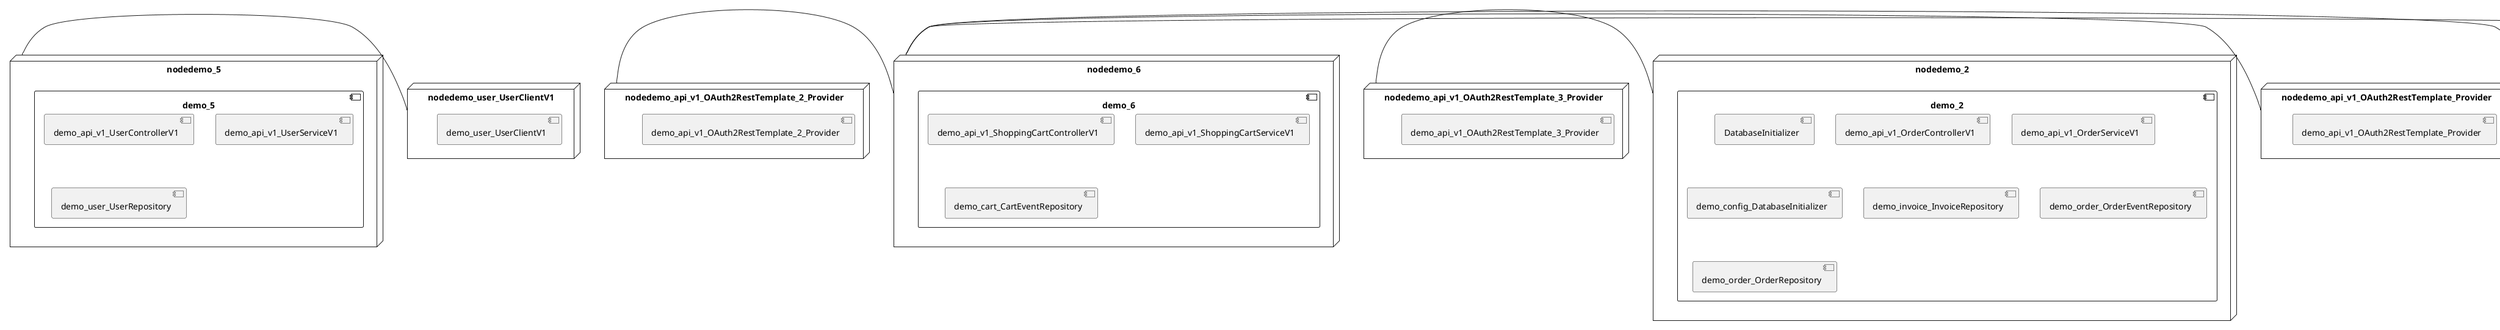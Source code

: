 @startuml
skinparam fixCircleLabelOverlapping true
skinparam componentStyle uml2
node nodedemo {
component demo {
[demo_UserController] [[kbastani-spring-cloud-event-sourcing-example.system#_Rn0CEjwHEe-CV9SCikJzbw]]
[demo_UserRepository] [[kbastani-spring-cloud-event-sourcing-example.system#_Rn0CEjwHEe-CV9SCikJzbw]]
[demo_UserService] [[kbastani-spring-cloud-event-sourcing-example.system#_Rn0CEjwHEe-CV9SCikJzbw]]
[demo_login_UserController] [[kbastani-spring-cloud-event-sourcing-example.system#_Rn0CEjwHEe-CV9SCikJzbw]]
}
}
node nodedemo_2 {
component demo_2 {
[DatabaseInitializer] [[kbastani-spring-cloud-event-sourcing-example.system#_Rn0CEjwHEe-CV9SCikJzbw]]
[demo_api_v1_OrderControllerV1] [[kbastani-spring-cloud-event-sourcing-example.system#_Rn0CEjwHEe-CV9SCikJzbw]]
[demo_api_v1_OrderServiceV1] [[kbastani-spring-cloud-event-sourcing-example.system#_Rn0CEjwHEe-CV9SCikJzbw]]
[demo_config_DatabaseInitializer] [[kbastani-spring-cloud-event-sourcing-example.system#_Rn0CEjwHEe-CV9SCikJzbw]]
[demo_invoice_InvoiceRepository] [[kbastani-spring-cloud-event-sourcing-example.system#_Rn0CEjwHEe-CV9SCikJzbw]]
[demo_order_OrderEventRepository] [[kbastani-spring-cloud-event-sourcing-example.system#_Rn0CEjwHEe-CV9SCikJzbw]]
[demo_order_OrderRepository] [[kbastani-spring-cloud-event-sourcing-example.system#_Rn0CEjwHEe-CV9SCikJzbw]]
}
}
node nodedemo_3 {
component demo_3 {
[demo_account_AccountRepository] [[kbastani-spring-cloud-event-sourcing-example.system#_Rn0CEjwHEe-CV9SCikJzbw]]
[demo_api_v1_AccountControllerV1] [[kbastani-spring-cloud-event-sourcing-example.system#_Rn0CEjwHEe-CV9SCikJzbw]]
[demo_api_v1_AccountServiceV1] [[kbastani-spring-cloud-event-sourcing-example.system#_Rn0CEjwHEe-CV9SCikJzbw]]
}
}
node nodedemo_4 {
component demo_4 {
}
}
node nodedemo_5 {
component demo_5 {
[demo_api_v1_UserControllerV1] [[kbastani-spring-cloud-event-sourcing-example.system#_Rn0CEjwHEe-CV9SCikJzbw]]
[demo_api_v1_UserServiceV1] [[kbastani-spring-cloud-event-sourcing-example.system#_Rn0CEjwHEe-CV9SCikJzbw]]
[demo_user_UserRepository] [[kbastani-spring-cloud-event-sourcing-example.system#_Rn0CEjwHEe-CV9SCikJzbw]]
}
}
node nodedemo_6 {
component demo_6 {
[demo_api_v1_ShoppingCartControllerV1] [[kbastani-spring-cloud-event-sourcing-example.system#_Rn0CEjwHEe-CV9SCikJzbw]]
[demo_api_v1_ShoppingCartServiceV1] [[kbastani-spring-cloud-event-sourcing-example.system#_Rn0CEjwHEe-CV9SCikJzbw]]
[demo_cart_CartEventRepository] [[kbastani-spring-cloud-event-sourcing-example.system#_Rn0CEjwHEe-CV9SCikJzbw]]
}
}
node nodedemo_7 {
component demo_7 {
[demo_api_v1_CatalogControllerV1] [[kbastani-spring-cloud-event-sourcing-example.system#_Rn0CEjwHEe-CV9SCikJzbw]]
[demo_api_v1_CatalogServiceV1] [[kbastani-spring-cloud-event-sourcing-example.system#_Rn0CEjwHEe-CV9SCikJzbw]]
[demo_catalog_CatalogInfoRepository] [[kbastani-spring-cloud-event-sourcing-example.system#_Rn0CEjwHEe-CV9SCikJzbw]]
}
}
node nodedemo_v1 {
component demo_v1 {
[demo_v1_InventoryControllerV1] [[kbastani-spring-cloud-event-sourcing-example.system#_Rn0CEjwHEe-CV9SCikJzbw]]
[demo_v1_InventoryServiceV1] [[kbastani-spring-cloud-event-sourcing-example.system#_Rn0CEjwHEe-CV9SCikJzbw]]
}
}
node nodedemo_api_v1_OAuth2RestTemplate_2_Provider {
[demo_api_v1_OAuth2RestTemplate_2_Provider] [[kbastani-spring-cloud-event-sourcing-example.system#_Rn0CEjwHEe-CV9SCikJzbw]]
}
node nodedemo_api_v1_OAuth2RestTemplate_3_Provider {
[demo_api_v1_OAuth2RestTemplate_3_Provider] [[kbastani-spring-cloud-event-sourcing-example.system#_Rn0CEjwHEe-CV9SCikJzbw]]
}
node nodedemo_api_v1_OAuth2RestTemplate_Provider {
[demo_api_v1_OAuth2RestTemplate_Provider] [[kbastani-spring-cloud-event-sourcing-example.system#_Rn0CEjwHEe-CV9SCikJzbw]]
}
node nodedemo_api_v1_RestTemplate_2_Provider {
[demo_api_v1_RestTemplate_2_Provider] [[kbastani-spring-cloud-event-sourcing-example.system#_Rn0CEjwHEe-CV9SCikJzbw]]
}
node nodedemo_api_v1_RestTemplate_Provider {
[demo_api_v1_RestTemplate_Provider] [[kbastani-spring-cloud-event-sourcing-example.system#_Rn0CEjwHEe-CV9SCikJzbw]]
}
node nodedemo_inventory_InventoryRepository_Provider {
[demo_inventory_InventoryRepository_Provider] [[kbastani-spring-cloud-event-sourcing-example.system#_Rn0CEjwHEe-CV9SCikJzbw]]
}
node nodedemo_login_AuthenticationManager_Provider {
[demo_login_AuthenticationManager_Provider] [[kbastani-spring-cloud-event-sourcing-example.system#_Rn0CEjwHEe-CV9SCikJzbw]]
}
node nodedemo_login_ClientDetailsService_Provider {
[demo_login_ClientDetailsService_Provider] [[kbastani-spring-cloud-event-sourcing-example.system#_Rn0CEjwHEe-CV9SCikJzbw]]
}
node nodedemo_login_HttpSessionSecurityContextRepository_Provider {
[demo_login_HttpSessionSecurityContextRepository_Provider] [[kbastani-spring-cloud-event-sourcing-example.system#_Rn0CEjwHEe-CV9SCikJzbw]]
}
node nodedemo_login_LoginController {
[demo_login_LoginController] [[kbastani-spring-cloud-event-sourcing-example.system#_Rn0CEjwHEe-CV9SCikJzbw]]
}
node nodedemo_product_ProductRepository_Provider {
[demo_product_ProductRepository_Provider] [[kbastani-spring-cloud-event-sourcing-example.system#_Rn0CEjwHEe-CV9SCikJzbw]]
}
node nodedemo_user_UserClientV1 {
[demo_user_UserClientV1] [[kbastani-spring-cloud-event-sourcing-example.system#_Rn0CEjwHEe-CV9SCikJzbw]]
}
node nodedemo_v1_Session_Provider {
[demo_v1_Session_Provider] [[kbastani-spring-cloud-event-sourcing-example.system#_Rn0CEjwHEe-CV9SCikJzbw]]
}
[nodedemo_5] - [nodedemo_user_UserClientV1]
[nodedemo_api_v1_OAuth2RestTemplate_2_Provider] - [nodedemo_6]
[nodedemo_api_v1_OAuth2RestTemplate_3_Provider] - [nodedemo_2]
[nodedemo_api_v1_OAuth2RestTemplate_Provider] - [nodedemo_6]
[nodedemo_api_v1_RestTemplate_2_Provider] - [nodedemo_6]
[nodedemo_api_v1_RestTemplate_Provider] - [nodedemo_6]
[nodedemo_inventory_InventoryRepository_Provider] - [nodedemo_v1]
[nodedemo_login_AuthenticationManager_Provider] - [nodedemo_login_LoginController]
[nodedemo_login_ClientDetailsService_Provider] - [nodedemo_login_LoginController]
[nodedemo_login_HttpSessionSecurityContextRepository_Provider] - [nodedemo_login_LoginController]
[nodedemo_product_ProductRepository_Provider] - [nodedemo_v1]
[nodedemo_v1_Session_Provider] - [nodedemo_v1]

@enduml
